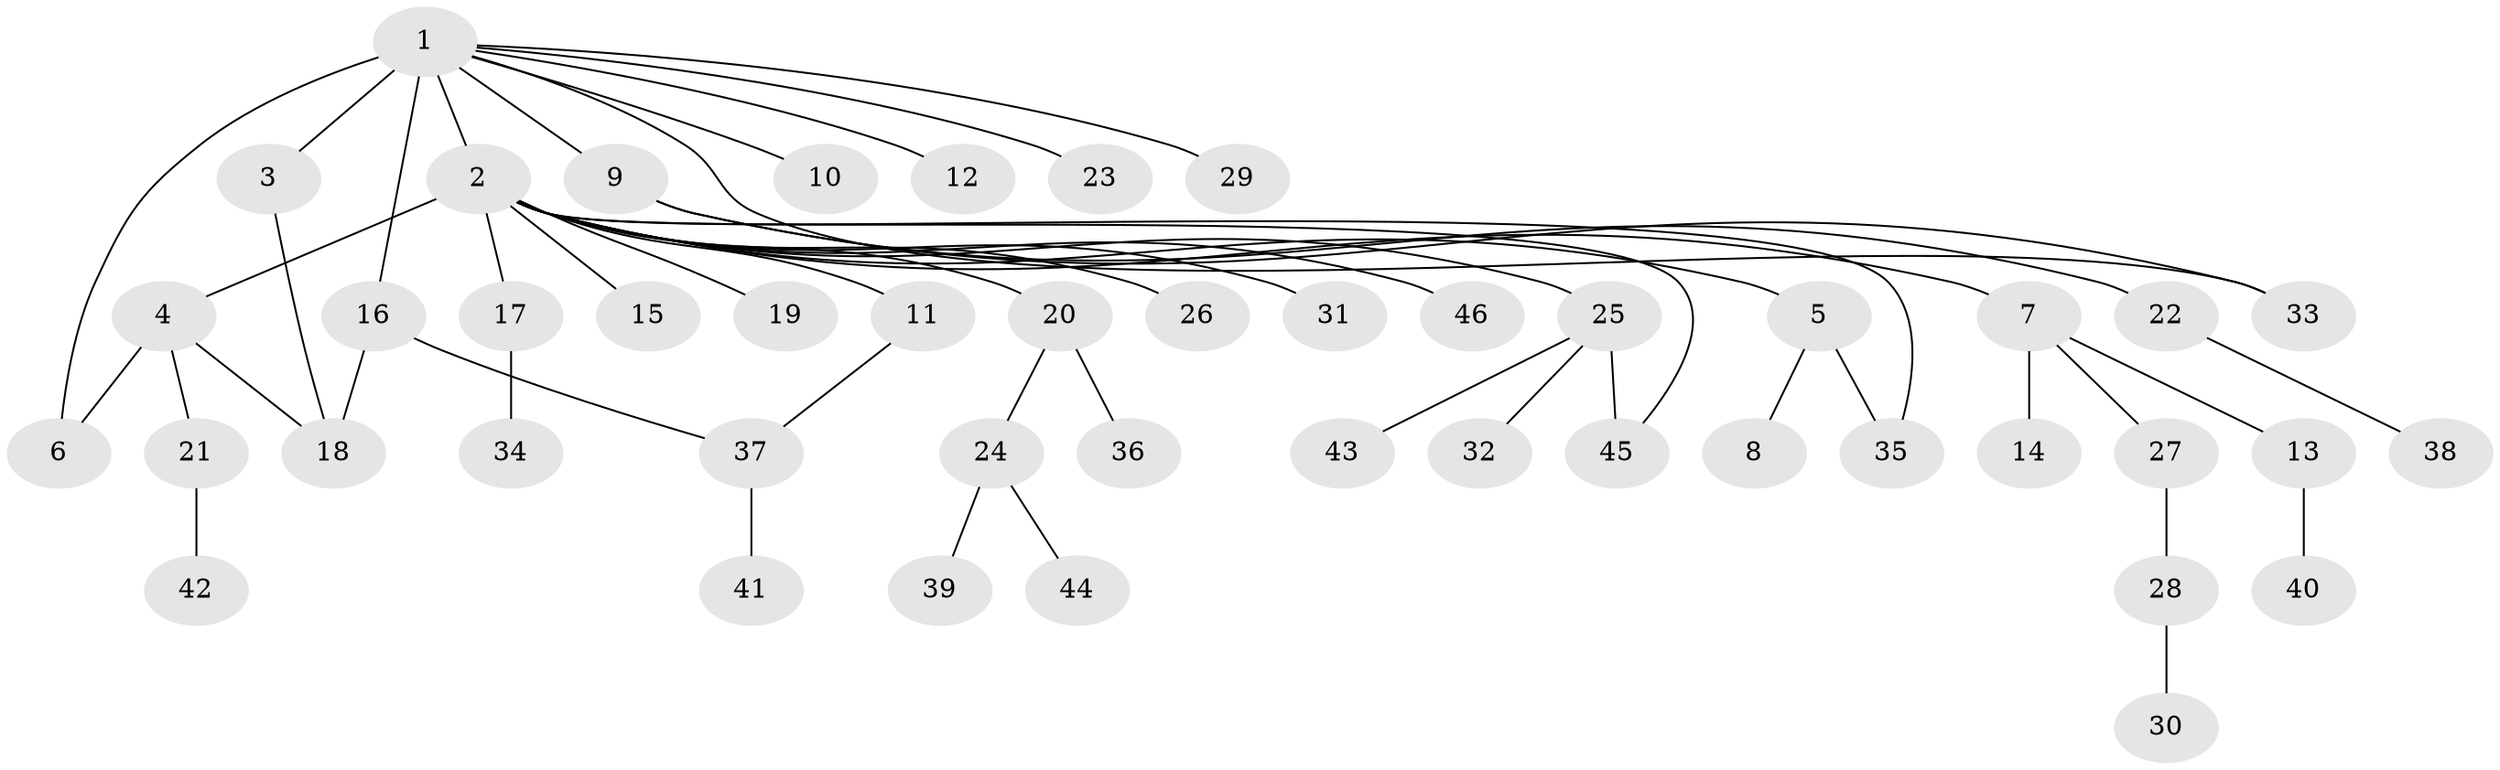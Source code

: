 // original degree distribution, {15: 0.008928571428571428, 28: 0.008928571428571428, 3: 0.07142857142857142, 2: 0.30357142857142855, 5: 0.03571428571428571, 4: 0.0625, 1: 0.5089285714285714}
// Generated by graph-tools (version 1.1) at 2025/50/03/04/25 22:50:24]
// undirected, 46 vertices, 52 edges
graph export_dot {
  node [color=gray90,style=filled];
  1;
  2;
  3;
  4;
  5;
  6;
  7;
  8;
  9;
  10;
  11;
  12;
  13;
  14;
  15;
  16;
  17;
  18;
  19;
  20;
  21;
  22;
  23;
  24;
  25;
  26;
  27;
  28;
  29;
  30;
  31;
  32;
  33;
  34;
  35;
  36;
  37;
  38;
  39;
  40;
  41;
  42;
  43;
  44;
  45;
  46;
  1 -- 2 [weight=1.0];
  1 -- 3 [weight=1.0];
  1 -- 6 [weight=5.0];
  1 -- 9 [weight=1.0];
  1 -- 10 [weight=1.0];
  1 -- 12 [weight=1.0];
  1 -- 16 [weight=1.0];
  1 -- 23 [weight=1.0];
  1 -- 29 [weight=1.0];
  1 -- 33 [weight=1.0];
  2 -- 4 [weight=12.0];
  2 -- 5 [weight=1.0];
  2 -- 7 [weight=1.0];
  2 -- 11 [weight=1.0];
  2 -- 15 [weight=1.0];
  2 -- 17 [weight=2.0];
  2 -- 19 [weight=1.0];
  2 -- 20 [weight=1.0];
  2 -- 25 [weight=1.0];
  2 -- 26 [weight=1.0];
  2 -- 31 [weight=1.0];
  2 -- 35 [weight=1.0];
  2 -- 45 [weight=1.0];
  2 -- 46 [weight=1.0];
  3 -- 18 [weight=1.0];
  4 -- 6 [weight=2.0];
  4 -- 18 [weight=1.0];
  4 -- 21 [weight=1.0];
  5 -- 8 [weight=1.0];
  5 -- 35 [weight=1.0];
  7 -- 13 [weight=1.0];
  7 -- 14 [weight=1.0];
  7 -- 27 [weight=1.0];
  9 -- 22 [weight=1.0];
  9 -- 33 [weight=1.0];
  11 -- 37 [weight=1.0];
  13 -- 40 [weight=1.0];
  16 -- 18 [weight=1.0];
  16 -- 37 [weight=1.0];
  17 -- 34 [weight=1.0];
  20 -- 24 [weight=1.0];
  20 -- 36 [weight=1.0];
  21 -- 42 [weight=1.0];
  22 -- 38 [weight=1.0];
  24 -- 39 [weight=1.0];
  24 -- 44 [weight=1.0];
  25 -- 32 [weight=1.0];
  25 -- 43 [weight=1.0];
  25 -- 45 [weight=1.0];
  27 -- 28 [weight=1.0];
  28 -- 30 [weight=1.0];
  37 -- 41 [weight=1.0];
}
